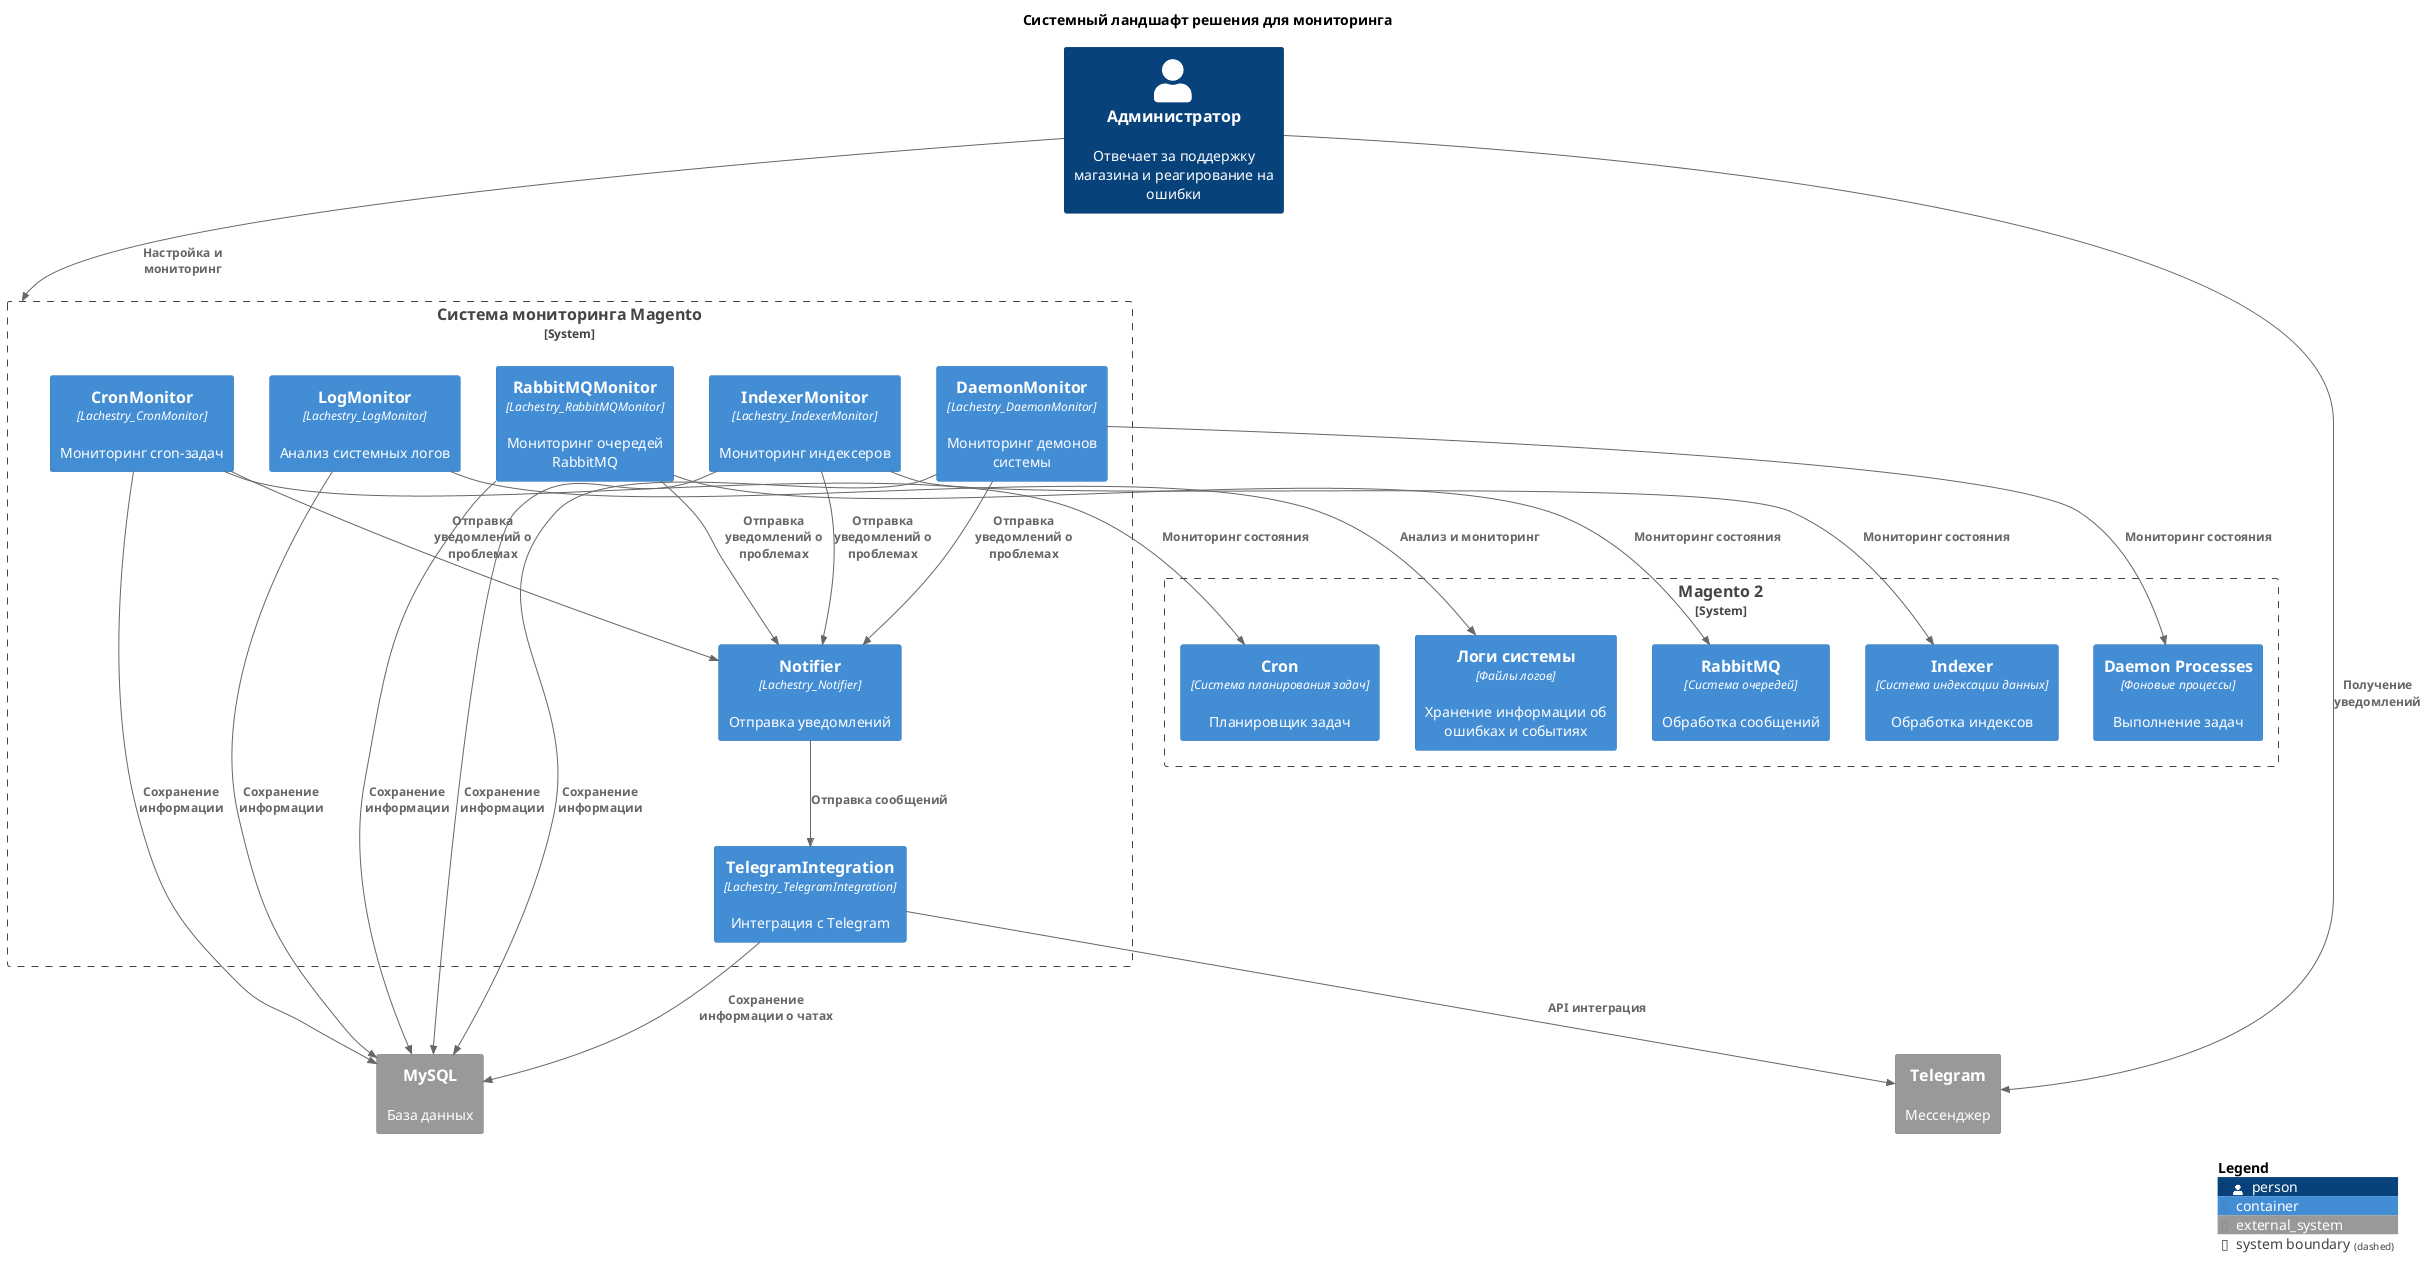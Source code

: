 @startuml
!include <C4/C4_Container>

title Системный ландшафт решения для мониторинга

Person(admin, "Администратор", "Отвечает за поддержку магазина и реагирование на ошибки")

System_Boundary(magento_system, "Magento 2") {
    Container(cron, "Cron", "Система планирования задач", "Планировщик задач")
    Container(rabbitmq, "RabbitMQ", "Система очередей", "Обработка сообщений")
    Container(indexer, "Indexer", "Система индексации данных", "Обработка индексов")
    Container(daemons, "Daemon Processes", "Фоновые процессы", "Выполнение задач")
    Container(logs, "Логи системы", "Файлы логов", "Хранение информации об ошибках и событиях")
}

System_Boundary(monitoring_system, "Система мониторинга Magento") {
    Container(cron_monitor, "CronMonitor", "Lachestry_CronMonitor", "Мониторинг cron-задач")
    Container(rabbitmq_monitor, "RabbitMQMonitor", "Lachestry_RabbitMQMonitor", "Мониторинг очередей RabbitMQ")
    Container(indexer_monitor, "IndexerMonitor", "Lachestry_IndexerMonitor", "Мониторинг индексеров")
    Container(daemon_monitor, "DaemonMonitor", "Lachestry_DaemonMonitor", "Мониторинг демонов системы", $tags="future")
    Container(log_monitor, "LogMonitor", "Lachestry_LogMonitor", "Анализ системных логов")
    Container(notifier, "Notifier", "Lachestry_Notifier", "Отправка уведомлений")
    Container(telegram_integration, "TelegramIntegration", "Lachestry_TelegramIntegration", "Интеграция с Telegram")
}

System_Ext(mysql, "MySQL", "База данных")
System_Ext(telegram, "Telegram", "Мессенджер")

Rel(admin, telegram, "Получение уведомлений")
Rel(admin, monitoring_system, "Настройка и мониторинг")

Rel(cron_monitor, cron, "Мониторинг состояния")
Rel(rabbitmq_monitor, rabbitmq, "Мониторинг состояния")
Rel(indexer_monitor, indexer, "Мониторинг состояния")
Rel(daemon_monitor, daemons, "Мониторинг состояния", $tags="future")
Rel(log_monitor, logs, "Анализ и мониторинг")

Rel(cron_monitor, notifier, "Отправка уведомлений о проблемах")
Rel(rabbitmq_monitor, notifier, "Отправка уведомлений о проблемах")
Rel(indexer_monitor, notifier, "Отправка уведомлений о проблемах")
Rel(daemon_monitor, notifier, "Отправка уведомлений о проблемах", $tags="future")

Rel(notifier, telegram_integration, "Отправка сообщений")
Rel(telegram_integration, telegram, "API интеграция")

Rel(cron_monitor, mysql, "Сохранение информации")
Rel(rabbitmq_monitor, mysql, "Сохранение информации")
Rel(indexer_monitor, mysql, "Сохранение информации")
Rel(daemon_monitor, mysql, "Сохранение информации", $tags="future")
Rel(log_monitor, mysql, "Сохранение информации")
Rel(telegram_integration, mysql, "Сохранение информации о чатах")

SHOW_LEGEND()
@enduml 